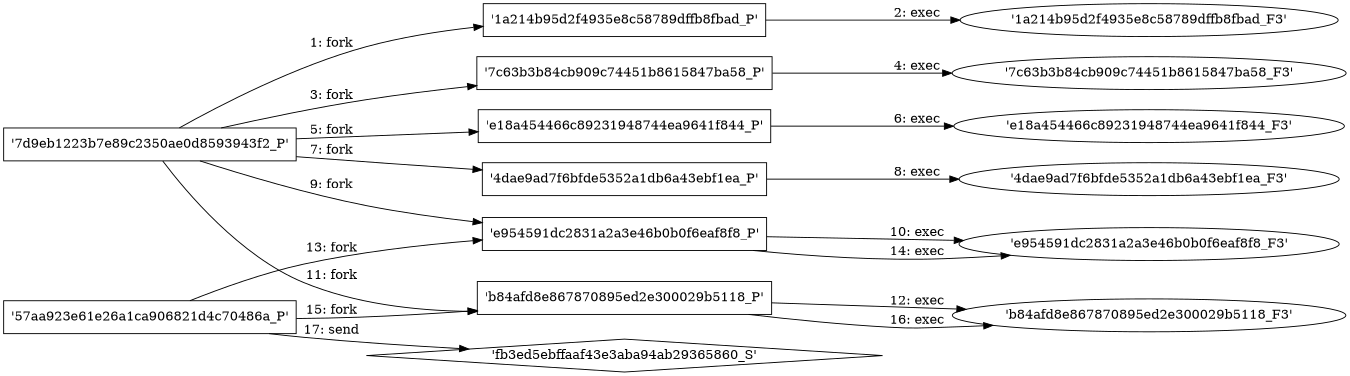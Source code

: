 digraph "D:\Learning\Paper\apt\基于CTI的攻击预警\Dataset\攻击图\ASGfromALLCTI\Threat Source newsletter (Jan. 7, 2021).dot" {
rankdir="LR"
size="9"
fixedsize="false"
splines="true"
nodesep=0.3
ranksep=0
fontsize=10
overlap="scalexy"
engine= "neato"
	"'7d9eb1223b7e89c2350ae0d8593943f2_P'" [node_type=Process shape=box]
	"'1a214b95d2f4935e8c58789dffb8fbad_P'" [node_type=Process shape=box]
	"'7d9eb1223b7e89c2350ae0d8593943f2_P'" -> "'1a214b95d2f4935e8c58789dffb8fbad_P'" [label="1: fork"]
	"'1a214b95d2f4935e8c58789dffb8fbad_P'" [node_type=Process shape=box]
	"'1a214b95d2f4935e8c58789dffb8fbad_F3'" [node_type=File shape=ellipse]
	"'1a214b95d2f4935e8c58789dffb8fbad_P'" -> "'1a214b95d2f4935e8c58789dffb8fbad_F3'" [label="2: exec"]
	"'7d9eb1223b7e89c2350ae0d8593943f2_P'" [node_type=Process shape=box]
	"'7c63b3b84cb909c74451b8615847ba58_P'" [node_type=Process shape=box]
	"'7d9eb1223b7e89c2350ae0d8593943f2_P'" -> "'7c63b3b84cb909c74451b8615847ba58_P'" [label="3: fork"]
	"'7c63b3b84cb909c74451b8615847ba58_P'" [node_type=Process shape=box]
	"'7c63b3b84cb909c74451b8615847ba58_F3'" [node_type=File shape=ellipse]
	"'7c63b3b84cb909c74451b8615847ba58_P'" -> "'7c63b3b84cb909c74451b8615847ba58_F3'" [label="4: exec"]
	"'7d9eb1223b7e89c2350ae0d8593943f2_P'" [node_type=Process shape=box]
	"'e18a454466c89231948744ea9641f844_P'" [node_type=Process shape=box]
	"'7d9eb1223b7e89c2350ae0d8593943f2_P'" -> "'e18a454466c89231948744ea9641f844_P'" [label="5: fork"]
	"'e18a454466c89231948744ea9641f844_P'" [node_type=Process shape=box]
	"'e18a454466c89231948744ea9641f844_F3'" [node_type=File shape=ellipse]
	"'e18a454466c89231948744ea9641f844_P'" -> "'e18a454466c89231948744ea9641f844_F3'" [label="6: exec"]
	"'7d9eb1223b7e89c2350ae0d8593943f2_P'" [node_type=Process shape=box]
	"'4dae9ad7f6bfde5352a1db6a43ebf1ea_P'" [node_type=Process shape=box]
	"'7d9eb1223b7e89c2350ae0d8593943f2_P'" -> "'4dae9ad7f6bfde5352a1db6a43ebf1ea_P'" [label="7: fork"]
	"'4dae9ad7f6bfde5352a1db6a43ebf1ea_P'" [node_type=Process shape=box]
	"'4dae9ad7f6bfde5352a1db6a43ebf1ea_F3'" [node_type=File shape=ellipse]
	"'4dae9ad7f6bfde5352a1db6a43ebf1ea_P'" -> "'4dae9ad7f6bfde5352a1db6a43ebf1ea_F3'" [label="8: exec"]
	"'7d9eb1223b7e89c2350ae0d8593943f2_P'" [node_type=Process shape=box]
	"'e954591dc2831a2a3e46b0b0f6eaf8f8_P'" [node_type=Process shape=box]
	"'7d9eb1223b7e89c2350ae0d8593943f2_P'" -> "'e954591dc2831a2a3e46b0b0f6eaf8f8_P'" [label="9: fork"]
	"'e954591dc2831a2a3e46b0b0f6eaf8f8_P'" [node_type=Process shape=box]
	"'e954591dc2831a2a3e46b0b0f6eaf8f8_F3'" [node_type=File shape=ellipse]
	"'e954591dc2831a2a3e46b0b0f6eaf8f8_P'" -> "'e954591dc2831a2a3e46b0b0f6eaf8f8_F3'" [label="10: exec"]
	"'7d9eb1223b7e89c2350ae0d8593943f2_P'" [node_type=Process shape=box]
	"'b84afd8e867870895ed2e300029b5118_P'" [node_type=Process shape=box]
	"'7d9eb1223b7e89c2350ae0d8593943f2_P'" -> "'b84afd8e867870895ed2e300029b5118_P'" [label="11: fork"]
	"'b84afd8e867870895ed2e300029b5118_P'" [node_type=Process shape=box]
	"'b84afd8e867870895ed2e300029b5118_F3'" [node_type=File shape=ellipse]
	"'b84afd8e867870895ed2e300029b5118_P'" -> "'b84afd8e867870895ed2e300029b5118_F3'" [label="12: exec"]
	"'57aa923e61e26a1ca906821d4c70486a_P'" [node_type=Process shape=box]
	"'e954591dc2831a2a3e46b0b0f6eaf8f8_P'" [node_type=Process shape=box]
	"'57aa923e61e26a1ca906821d4c70486a_P'" -> "'e954591dc2831a2a3e46b0b0f6eaf8f8_P'" [label="13: fork"]
	"'e954591dc2831a2a3e46b0b0f6eaf8f8_P'" [node_type=Process shape=box]
	"'e954591dc2831a2a3e46b0b0f6eaf8f8_F3'" [node_type=File shape=ellipse]
	"'e954591dc2831a2a3e46b0b0f6eaf8f8_P'" -> "'e954591dc2831a2a3e46b0b0f6eaf8f8_F3'" [label="14: exec"]
	"'57aa923e61e26a1ca906821d4c70486a_P'" [node_type=Process shape=box]
	"'b84afd8e867870895ed2e300029b5118_P'" [node_type=Process shape=box]
	"'57aa923e61e26a1ca906821d4c70486a_P'" -> "'b84afd8e867870895ed2e300029b5118_P'" [label="15: fork"]
	"'b84afd8e867870895ed2e300029b5118_P'" [node_type=Process shape=box]
	"'b84afd8e867870895ed2e300029b5118_F3'" [node_type=File shape=ellipse]
	"'b84afd8e867870895ed2e300029b5118_P'" -> "'b84afd8e867870895ed2e300029b5118_F3'" [label="16: exec"]
	"'fb3ed5ebffaaf43e3aba94ab29365860_S'" [node_type=Socket shape=diamond]
	"'57aa923e61e26a1ca906821d4c70486a_P'" [node_type=Process shape=box]
	"'57aa923e61e26a1ca906821d4c70486a_P'" -> "'fb3ed5ebffaaf43e3aba94ab29365860_S'" [label="17: send"]
}

